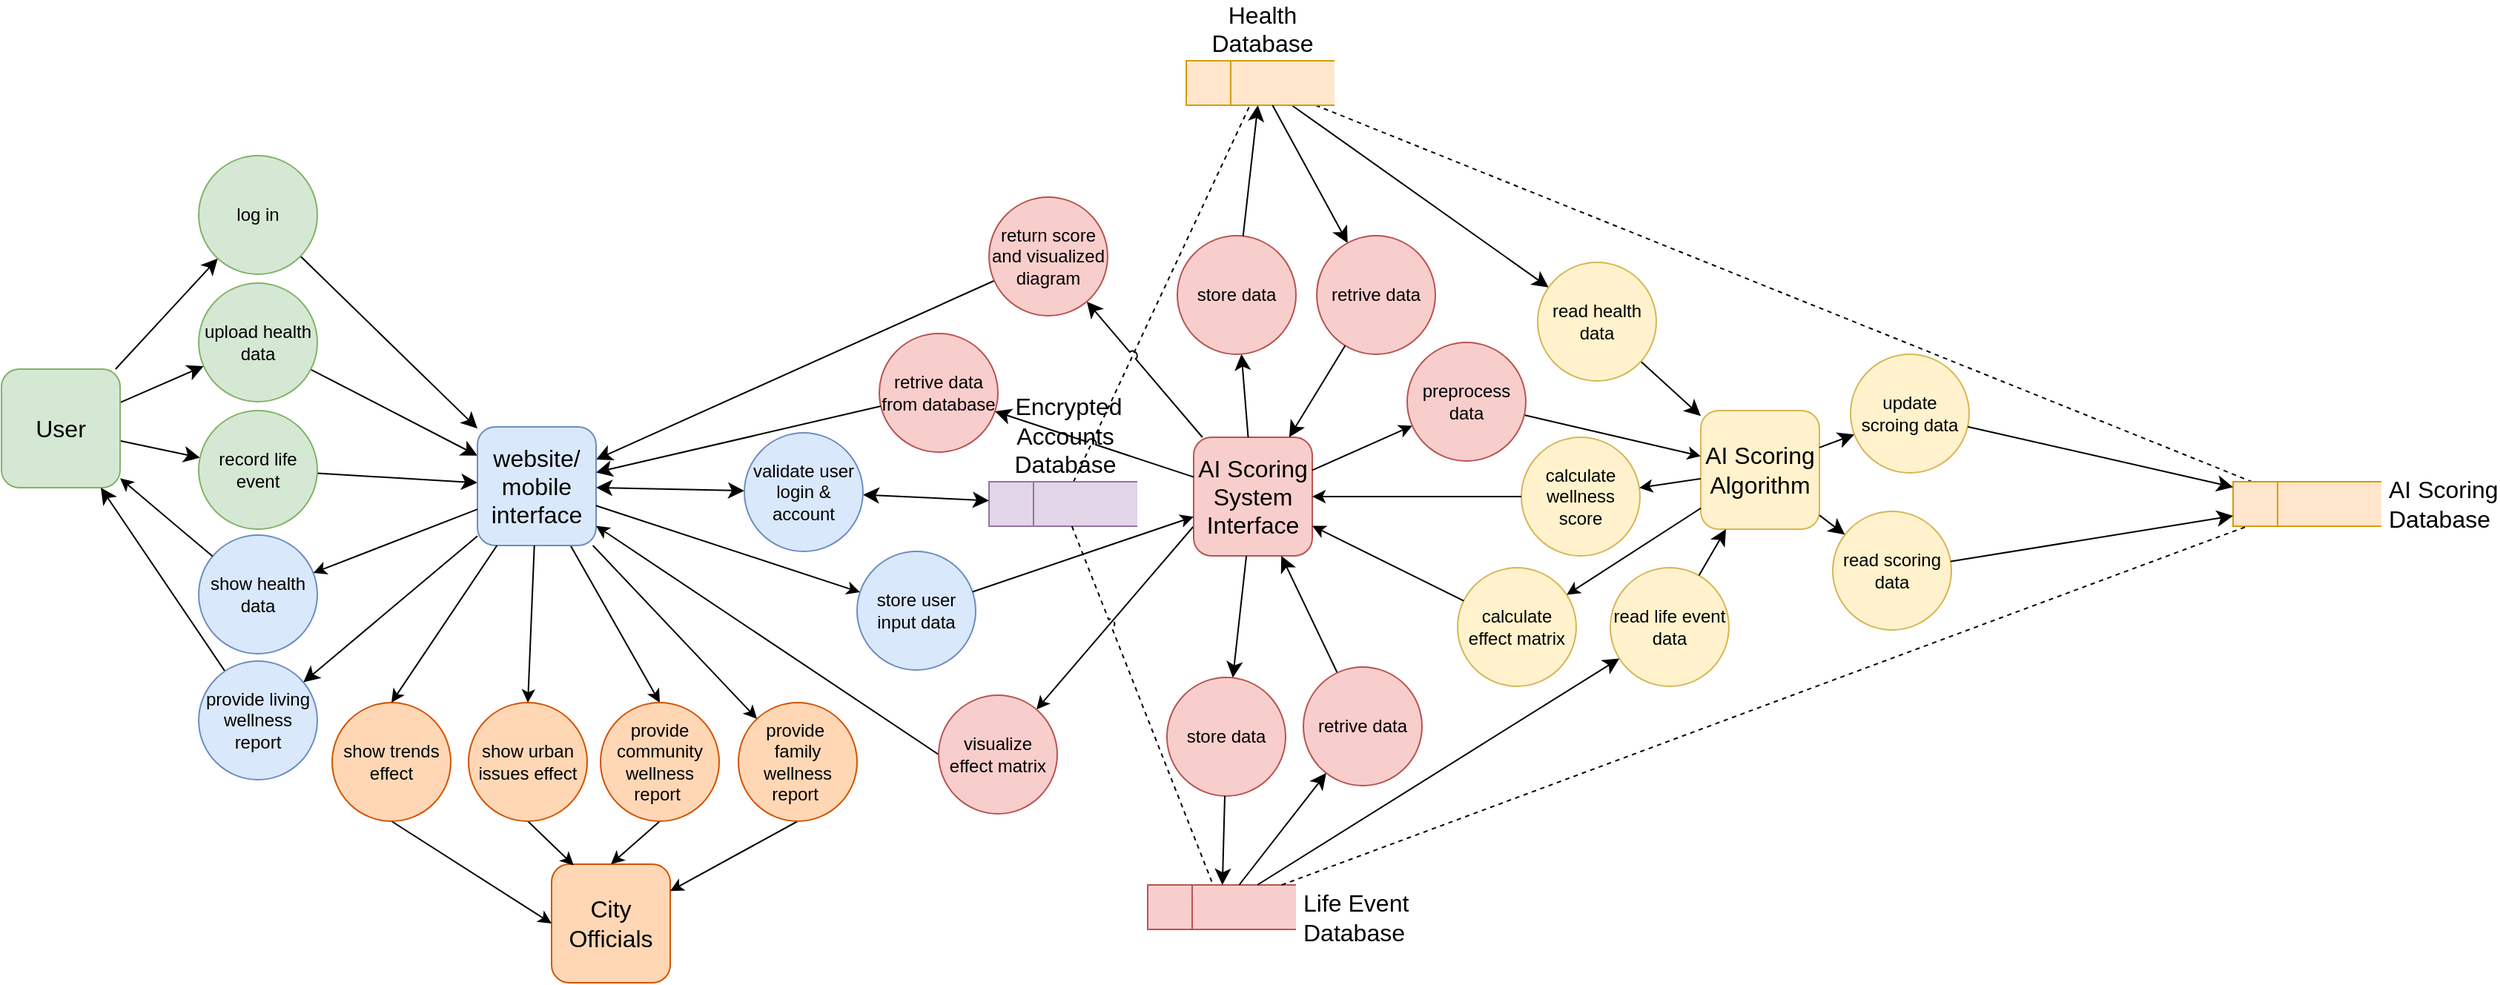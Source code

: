 <mxfile version="24.7.17" pages="2">
  <diagram name="detailed DFD" id="WVXzPFL2b05tTFR0NIl-">
    <mxGraphModel dx="1779" dy="719" grid="0" gridSize="10" guides="1" tooltips="1" connect="1" arrows="1" fold="1" page="0" pageScale="1" pageWidth="1169" pageHeight="827" math="0" shadow="0">
      <root>
        <mxCell id="0" />
        <mxCell id="1" parent="0" />
        <mxCell id="_VqTWJ9UZErcvDfO2zWc-52" style="edgeStyle=none;rounded=1;orthogonalLoop=1;jettySize=auto;html=1;fontSize=12;startSize=8;endSize=8;endArrow=none;endFill=0;dashed=1;jumpStyle=arc;" parent="1" source="_VqTWJ9UZErcvDfO2zWc-30" target="_VqTWJ9UZErcvDfO2zWc-12" edge="1">
          <mxGeometry relative="1" as="geometry" />
        </mxCell>
        <mxCell id="_VqTWJ9UZErcvDfO2zWc-68" style="rounded=1;orthogonalLoop=1;jettySize=auto;html=1;fontSize=12;startSize=8;endSize=8;endArrow=none;endFill=0;dashed=1;jumpStyle=arc;" parent="1" source="_VqTWJ9UZErcvDfO2zWc-12" target="_VqTWJ9UZErcvDfO2zWc-22" edge="1">
          <mxGeometry relative="1" as="geometry" />
        </mxCell>
        <mxCell id="_VqTWJ9UZErcvDfO2zWc-42" style="edgeStyle=none;rounded=0;orthogonalLoop=1;jettySize=auto;html=1;fontSize=12;startSize=8;endSize=8;jumpStyle=arc;" parent="1" source="_VqTWJ9UZErcvDfO2zWc-1" target="_VqTWJ9UZErcvDfO2zWc-17" edge="1">
          <mxGeometry relative="1" as="geometry" />
        </mxCell>
        <mxCell id="_VqTWJ9UZErcvDfO2zWc-44" style="edgeStyle=none;rounded=0;orthogonalLoop=1;jettySize=auto;html=1;fontSize=12;startSize=8;endSize=8;jumpStyle=arc;" parent="1" source="_VqTWJ9UZErcvDfO2zWc-1" target="_VqTWJ9UZErcvDfO2zWc-2" edge="1">
          <mxGeometry relative="1" as="geometry" />
        </mxCell>
        <mxCell id="_VqTWJ9UZErcvDfO2zWc-48" style="edgeStyle=none;rounded=0;orthogonalLoop=1;jettySize=auto;html=1;fontSize=12;startSize=8;endSize=8;jumpStyle=arc;" parent="1" source="_VqTWJ9UZErcvDfO2zWc-1" target="_VqTWJ9UZErcvDfO2zWc-6" edge="1">
          <mxGeometry relative="1" as="geometry" />
        </mxCell>
        <mxCell id="_VqTWJ9UZErcvDfO2zWc-1" value="User" style="whiteSpace=wrap;html=1;aspect=fixed;fontSize=16;rounded=1;fillColor=#d5e8d4;strokeColor=#82b366;" parent="1" vertex="1">
          <mxGeometry x="-252" y="344" width="80" height="80" as="geometry" />
        </mxCell>
        <mxCell id="_VqTWJ9UZErcvDfO2zWc-45" style="edgeStyle=none;rounded=0;orthogonalLoop=1;jettySize=auto;html=1;fontSize=12;startSize=8;endSize=8;jumpStyle=arc;" parent="1" source="_VqTWJ9UZErcvDfO2zWc-2" target="_VqTWJ9UZErcvDfO2zWc-7" edge="1">
          <mxGeometry relative="1" as="geometry" />
        </mxCell>
        <mxCell id="_VqTWJ9UZErcvDfO2zWc-2" value="upload health data" style="ellipse;whiteSpace=wrap;html=1;aspect=fixed;fontSize=12;fillColor=#d5e8d4;strokeColor=#82b366;" parent="1" vertex="1">
          <mxGeometry x="-119" y="286" width="80" height="80" as="geometry" />
        </mxCell>
        <mxCell id="_VqTWJ9UZErcvDfO2zWc-37" style="edgeStyle=none;rounded=0;orthogonalLoop=1;jettySize=auto;html=1;fontSize=12;startSize=8;endSize=8;jumpStyle=arc;" parent="1" source="_VqTWJ9UZErcvDfO2zWc-3" target="_VqTWJ9UZErcvDfO2zWc-4" edge="1">
          <mxGeometry relative="1" as="geometry">
            <mxPoint x="614" y="411.844" as="sourcePoint" />
          </mxGeometry>
        </mxCell>
        <mxCell id="5QwZGKR5vgqe7Sl01Io7-19" style="rounded=0;orthogonalLoop=1;jettySize=auto;html=1;exitX=0;exitY=0.75;exitDx=0;exitDy=0;" parent="1" source="_VqTWJ9UZErcvDfO2zWc-3" target="5QwZGKR5vgqe7Sl01Io7-18" edge="1">
          <mxGeometry relative="1" as="geometry" />
        </mxCell>
        <mxCell id="_VqTWJ9UZErcvDfO2zWc-3" value="AI Scoring System Interface" style="whiteSpace=wrap;html=1;aspect=fixed;fontSize=16;rounded=1;fillColor=#f8cecc;strokeColor=#b85450;" parent="1" vertex="1">
          <mxGeometry x="552" y="390" width="80" height="80" as="geometry" />
        </mxCell>
        <mxCell id="_VqTWJ9UZErcvDfO2zWc-36" style="edgeStyle=none;rounded=0;orthogonalLoop=1;jettySize=auto;html=1;fontSize=12;startSize=8;endSize=8;jumpStyle=arc;" parent="1" source="_VqTWJ9UZErcvDfO2zWc-4" target="_VqTWJ9UZErcvDfO2zWc-7" edge="1">
          <mxGeometry relative="1" as="geometry" />
        </mxCell>
        <mxCell id="_VqTWJ9UZErcvDfO2zWc-4" value="return score and visualized diagram" style="ellipse;whiteSpace=wrap;html=1;aspect=fixed;fontSize=12;fillColor=#f8cecc;strokeColor=#b85450;" parent="1" vertex="1">
          <mxGeometry x="414" y="228" width="80" height="80" as="geometry" />
        </mxCell>
        <mxCell id="_VqTWJ9UZErcvDfO2zWc-46" style="edgeStyle=none;rounded=0;orthogonalLoop=1;jettySize=auto;html=1;fontSize=12;startSize=8;endSize=8;jumpStyle=arc;" parent="1" source="_VqTWJ9UZErcvDfO2zWc-5" target="_VqTWJ9UZErcvDfO2zWc-1" edge="1">
          <mxGeometry relative="1" as="geometry" />
        </mxCell>
        <mxCell id="_VqTWJ9UZErcvDfO2zWc-5" value="provide living wellness report" style="ellipse;whiteSpace=wrap;html=1;aspect=fixed;fontSize=12;fillColor=#dae8fc;strokeColor=#6c8ebf;" parent="1" vertex="1">
          <mxGeometry x="-119" y="541" width="80" height="80" as="geometry" />
        </mxCell>
        <mxCell id="_VqTWJ9UZErcvDfO2zWc-49" style="edgeStyle=none;rounded=0;orthogonalLoop=1;jettySize=auto;html=1;fontSize=12;startSize=8;endSize=8;jumpStyle=arc;" parent="1" source="_VqTWJ9UZErcvDfO2zWc-6" target="_VqTWJ9UZErcvDfO2zWc-7" edge="1">
          <mxGeometry relative="1" as="geometry" />
        </mxCell>
        <mxCell id="_VqTWJ9UZErcvDfO2zWc-6" value="record life event" style="ellipse;whiteSpace=wrap;html=1;aspect=fixed;fontSize=12;fillColor=#d5e8d4;strokeColor=#82b366;" parent="1" vertex="1">
          <mxGeometry x="-119" y="372" width="80" height="80" as="geometry" />
        </mxCell>
        <mxCell id="_VqTWJ9UZErcvDfO2zWc-35" style="edgeStyle=none;rounded=0;orthogonalLoop=1;jettySize=auto;html=1;fontSize=12;startSize=8;endSize=8;startArrow=classic;startFill=1;jumpStyle=arc;" parent="1" source="_VqTWJ9UZErcvDfO2zWc-7" target="_VqTWJ9UZErcvDfO2zWc-31" edge="1">
          <mxGeometry relative="1" as="geometry" />
        </mxCell>
        <mxCell id="_VqTWJ9UZErcvDfO2zWc-47" style="edgeStyle=none;rounded=0;orthogonalLoop=1;jettySize=auto;html=1;fontSize=12;startSize=8;endSize=8;jumpStyle=arc;" parent="1" source="_VqTWJ9UZErcvDfO2zWc-7" target="_VqTWJ9UZErcvDfO2zWc-5" edge="1">
          <mxGeometry relative="1" as="geometry" />
        </mxCell>
        <mxCell id="5QwZGKR5vgqe7Sl01Io7-3" style="rounded=0;orthogonalLoop=1;jettySize=auto;html=1;entryX=0.5;entryY=0;entryDx=0;entryDy=0;" parent="1" source="_VqTWJ9UZErcvDfO2zWc-7" target="5QwZGKR5vgqe7Sl01Io7-2" edge="1">
          <mxGeometry relative="1" as="geometry" />
        </mxCell>
        <mxCell id="5QwZGKR5vgqe7Sl01Io7-16" style="rounded=0;orthogonalLoop=1;jettySize=auto;html=1;" parent="1" source="_VqTWJ9UZErcvDfO2zWc-7" target="5QwZGKR5vgqe7Sl01Io7-15" edge="1">
          <mxGeometry relative="1" as="geometry" />
        </mxCell>
        <mxCell id="_VqTWJ9UZErcvDfO2zWc-7" value="website/&lt;div&gt;mobile interface&lt;/div&gt;" style="whiteSpace=wrap;html=1;aspect=fixed;fontSize=16;rounded=1;fillColor=#dae8fc;strokeColor=#6c8ebf;" parent="1" vertex="1">
          <mxGeometry x="69" y="383" width="80" height="80" as="geometry" />
        </mxCell>
        <mxCell id="_VqTWJ9UZErcvDfO2zWc-10" value="AI Scoring Algorithm" style="whiteSpace=wrap;html=1;aspect=fixed;fontSize=16;rounded=1;fillColor=#fff2cc;strokeColor=#d6b656;" parent="1" vertex="1">
          <mxGeometry x="894" y="372" width="80" height="80" as="geometry" />
        </mxCell>
        <mxCell id="_VqTWJ9UZErcvDfO2zWc-63" style="edgeStyle=none;rounded=0;orthogonalLoop=1;jettySize=auto;html=1;fontSize=12;startSize=8;endSize=8;jumpStyle=arc;" parent="1" source="_VqTWJ9UZErcvDfO2zWc-12" target="_VqTWJ9UZErcvDfO2zWc-61" edge="1">
          <mxGeometry relative="1" as="geometry" />
        </mxCell>
        <mxCell id="_VqTWJ9UZErcvDfO2zWc-12" value="Health Database" style="html=1;dashed=0;whiteSpace=wrap;shape=mxgraph.dfd.dataStoreID;align=center;spacingLeft=3;points=[[0,0],[0.5,0],[1,0],[0,0.5],[1,0.5],[0,1],[0.5,1],[1,1]];fontSize=16;labelPosition=center;verticalLabelPosition=top;verticalAlign=bottom;fillColor=#ffe6cc;strokeColor=#d79b00;" parent="1" vertex="1">
          <mxGeometry x="547" y="136" width="100" height="30" as="geometry" />
        </mxCell>
        <mxCell id="_VqTWJ9UZErcvDfO2zWc-43" style="edgeStyle=none;rounded=0;orthogonalLoop=1;jettySize=auto;html=1;fontSize=12;startSize=8;endSize=8;jumpStyle=arc;" parent="1" source="_VqTWJ9UZErcvDfO2zWc-17" target="_VqTWJ9UZErcvDfO2zWc-7" edge="1">
          <mxGeometry relative="1" as="geometry" />
        </mxCell>
        <mxCell id="_VqTWJ9UZErcvDfO2zWc-17" value="log in" style="ellipse;whiteSpace=wrap;html=1;aspect=fixed;fontSize=12;fillColor=#d5e8d4;strokeColor=#82b366;" parent="1" vertex="1">
          <mxGeometry x="-119" y="200" width="80" height="80" as="geometry" />
        </mxCell>
        <mxCell id="_VqTWJ9UZErcvDfO2zWc-22" value="AI Scoring&lt;div&gt;Database&lt;/div&gt;" style="html=1;dashed=0;whiteSpace=wrap;shape=mxgraph.dfd.dataStoreID;align=left;spacingLeft=3;points=[[0,0],[0.5,0],[1,0],[0,0.5],[1,0.5],[0,1],[0.5,1],[1,1]];fontSize=16;labelPosition=right;verticalLabelPosition=middle;verticalAlign=middle;fillColor=#ffe6cc;strokeColor=#d79b00;" parent="1" vertex="1">
          <mxGeometry x="1253" y="420" width="100" height="30" as="geometry" />
        </mxCell>
        <mxCell id="_VqTWJ9UZErcvDfO2zWc-30" value="&amp;nbsp;Encrypted&lt;div&gt;Accounts Database&lt;/div&gt;" style="html=1;dashed=0;whiteSpace=wrap;shape=mxgraph.dfd.dataStoreID;align=center;spacingLeft=3;points=[[0,0],[0.5,0],[1,0],[0,0.5],[1,0.5],[0,1],[0.5,1],[1,1]];fontSize=16;labelPosition=center;verticalLabelPosition=top;verticalAlign=bottom;fillColor=#e1d5e7;strokeColor=#9673a6;" parent="1" vertex="1">
          <mxGeometry x="414" y="420" width="100" height="30" as="geometry" />
        </mxCell>
        <mxCell id="_VqTWJ9UZErcvDfO2zWc-34" style="edgeStyle=none;rounded=0;orthogonalLoop=1;jettySize=auto;html=1;fontSize=12;startSize=8;endSize=8;startArrow=classic;startFill=1;jumpStyle=arc;" parent="1" source="_VqTWJ9UZErcvDfO2zWc-31" target="_VqTWJ9UZErcvDfO2zWc-30" edge="1">
          <mxGeometry relative="1" as="geometry" />
        </mxCell>
        <mxCell id="_VqTWJ9UZErcvDfO2zWc-31" value="validate user login &amp;amp; account" style="ellipse;whiteSpace=wrap;html=1;aspect=fixed;fontSize=12;fillColor=#dae8fc;strokeColor=#6c8ebf;" parent="1" vertex="1">
          <mxGeometry x="249" y="387" width="80" height="80" as="geometry" />
        </mxCell>
        <mxCell id="_VqTWJ9UZErcvDfO2zWc-64" style="edgeStyle=none;rounded=0;orthogonalLoop=1;jettySize=auto;html=1;fontSize=12;startSize=8;endSize=8;jumpStyle=arc;" parent="1" source="_VqTWJ9UZErcvDfO2zWc-61" target="_VqTWJ9UZErcvDfO2zWc-10" edge="1">
          <mxGeometry relative="1" as="geometry" />
        </mxCell>
        <mxCell id="_VqTWJ9UZErcvDfO2zWc-61" value="read health data" style="ellipse;whiteSpace=wrap;html=1;aspect=fixed;fontSize=12;fillColor=#fff2cc;strokeColor=#d6b656;" parent="1" vertex="1">
          <mxGeometry x="784" y="272" width="80" height="80" as="geometry" />
        </mxCell>
        <mxCell id="5QwZGKR5vgqe7Sl01Io7-1" value="City Officials" style="whiteSpace=wrap;html=1;aspect=fixed;fontSize=16;rounded=1;fillColor=#ffd7b5;strokeColor=#d35400;" parent="1" vertex="1">
          <mxGeometry x="119" y="678" width="80" height="80" as="geometry" />
        </mxCell>
        <mxCell id="5QwZGKR5vgqe7Sl01Io7-4" style="rounded=0;orthogonalLoop=1;jettySize=auto;html=1;exitX=0.5;exitY=1;exitDx=0;exitDy=0;entryX=0.5;entryY=0;entryDx=0;entryDy=0;" parent="1" source="5QwZGKR5vgqe7Sl01Io7-2" target="5QwZGKR5vgqe7Sl01Io7-1" edge="1">
          <mxGeometry relative="1" as="geometry" />
        </mxCell>
        <mxCell id="5QwZGKR5vgqe7Sl01Io7-2" value="provide community wellness report&amp;nbsp;" style="ellipse;whiteSpace=wrap;html=1;aspect=fixed;fontSize=12;fillColor=#ffd7b5;strokeColor=#d35400;" parent="1" vertex="1">
          <mxGeometry x="152" y="569" width="80" height="80" as="geometry" />
        </mxCell>
        <mxCell id="5QwZGKR5vgqe7Sl01Io7-10" style="rounded=0;orthogonalLoop=1;jettySize=auto;html=1;exitX=0.5;exitY=1;exitDx=0;exitDy=0;entryX=0.186;entryY=0.01;entryDx=0;entryDy=0;entryPerimeter=0;" parent="1" source="5QwZGKR5vgqe7Sl01Io7-5" target="5QwZGKR5vgqe7Sl01Io7-1" edge="1">
          <mxGeometry relative="1" as="geometry" />
        </mxCell>
        <mxCell id="5QwZGKR5vgqe7Sl01Io7-5" value="show urban issues effect" style="ellipse;whiteSpace=wrap;html=1;aspect=fixed;fontSize=12;fillColor=#ffd7b5;strokeColor=#d35400;" parent="1" vertex="1">
          <mxGeometry x="63" y="569" width="80" height="80" as="geometry" />
        </mxCell>
        <mxCell id="5QwZGKR5vgqe7Sl01Io7-9" style="rounded=0;orthogonalLoop=1;jettySize=auto;html=1;exitX=0.5;exitY=1;exitDx=0;exitDy=0;entryX=0;entryY=0.5;entryDx=0;entryDy=0;" parent="1" source="5QwZGKR5vgqe7Sl01Io7-6" target="5QwZGKR5vgqe7Sl01Io7-1" edge="1">
          <mxGeometry relative="1" as="geometry" />
        </mxCell>
        <mxCell id="5QwZGKR5vgqe7Sl01Io7-6" value="show trends effect" style="ellipse;whiteSpace=wrap;html=1;aspect=fixed;fontSize=12;fillColor=#ffd7b5;strokeColor=#d35400;" parent="1" vertex="1">
          <mxGeometry x="-29" y="569" width="80" height="80" as="geometry" />
        </mxCell>
        <mxCell id="5QwZGKR5vgqe7Sl01Io7-7" style="rounded=0;orthogonalLoop=1;jettySize=auto;html=1;entryX=0.5;entryY=0;entryDx=0;entryDy=0;" parent="1" source="_VqTWJ9UZErcvDfO2zWc-7" target="5QwZGKR5vgqe7Sl01Io7-6" edge="1">
          <mxGeometry relative="1" as="geometry">
            <mxPoint x="198" y="568" as="targetPoint" />
          </mxGeometry>
        </mxCell>
        <mxCell id="5QwZGKR5vgqe7Sl01Io7-8" style="rounded=0;orthogonalLoop=1;jettySize=auto;html=1;entryX=0.5;entryY=0;entryDx=0;entryDy=0;" parent="1" source="_VqTWJ9UZErcvDfO2zWc-7" target="5QwZGKR5vgqe7Sl01Io7-5" edge="1">
          <mxGeometry relative="1" as="geometry" />
        </mxCell>
        <mxCell id="5QwZGKR5vgqe7Sl01Io7-11" value="show health data" style="ellipse;whiteSpace=wrap;html=1;aspect=fixed;fontSize=12;fillColor=#dae8fc;strokeColor=#6c8ebf;" parent="1" vertex="1">
          <mxGeometry x="-119" y="456" width="80" height="80" as="geometry" />
        </mxCell>
        <mxCell id="5QwZGKR5vgqe7Sl01Io7-12" style="rounded=0;orthogonalLoop=1;jettySize=auto;html=1;" parent="1" source="_VqTWJ9UZErcvDfO2zWc-7" target="5QwZGKR5vgqe7Sl01Io7-11" edge="1">
          <mxGeometry relative="1" as="geometry" />
        </mxCell>
        <mxCell id="5QwZGKR5vgqe7Sl01Io7-13" style="rounded=0;orthogonalLoop=1;jettySize=auto;html=1;" parent="1" source="5QwZGKR5vgqe7Sl01Io7-11" target="_VqTWJ9UZErcvDfO2zWc-1" edge="1">
          <mxGeometry relative="1" as="geometry" />
        </mxCell>
        <mxCell id="5QwZGKR5vgqe7Sl01Io7-17" style="rounded=0;orthogonalLoop=1;jettySize=auto;html=1;exitX=0.5;exitY=1;exitDx=0;exitDy=0;" parent="1" source="5QwZGKR5vgqe7Sl01Io7-15" target="5QwZGKR5vgqe7Sl01Io7-1" edge="1">
          <mxGeometry relative="1" as="geometry" />
        </mxCell>
        <mxCell id="5QwZGKR5vgqe7Sl01Io7-15" value="provide&amp;nbsp;&lt;div&gt;family wellness report&amp;nbsp;&lt;/div&gt;" style="ellipse;whiteSpace=wrap;html=1;aspect=fixed;fontSize=12;fillColor=#ffd7b5;strokeColor=#d35400;" parent="1" vertex="1">
          <mxGeometry x="245" y="569" width="80" height="80" as="geometry" />
        </mxCell>
        <mxCell id="5QwZGKR5vgqe7Sl01Io7-20" style="rounded=0;orthogonalLoop=1;jettySize=auto;html=1;exitX=0;exitY=0.5;exitDx=0;exitDy=0;" parent="1" source="5QwZGKR5vgqe7Sl01Io7-18" target="_VqTWJ9UZErcvDfO2zWc-7" edge="1">
          <mxGeometry relative="1" as="geometry" />
        </mxCell>
        <mxCell id="5QwZGKR5vgqe7Sl01Io7-18" value="visualize effect matrix" style="ellipse;whiteSpace=wrap;html=1;aspect=fixed;fontSize=12;fillColor=#f8cecc;strokeColor=#b85450;" parent="1" vertex="1">
          <mxGeometry x="380" y="564" width="80" height="80" as="geometry" />
        </mxCell>
        <mxCell id="py8OLqlaI2a0QM0ZFiUc-1" value="Life Event Database" style="html=1;dashed=0;whiteSpace=wrap;shape=mxgraph.dfd.dataStoreID;align=left;spacingLeft=3;points=[[0,0],[0.5,0],[1,0],[0,0.5],[1,0.5],[0,1],[0.5,1],[1,1]];fontSize=16;labelPosition=right;verticalLabelPosition=middle;verticalAlign=middlefillColor=#f8cecc;fillColor=#f8cecc;strokeColor=#b85450;" vertex="1" parent="1">
          <mxGeometry x="521" y="692" width="100" height="30" as="geometry" />
        </mxCell>
        <mxCell id="py8OLqlaI2a0QM0ZFiUc-5" value="read life event data" style="ellipse;whiteSpace=wrap;html=1;aspect=fixed;fontSize=12;fillColor=#fff2cc;strokeColor=#d6b656;" vertex="1" parent="1">
          <mxGeometry x="833" y="478" width="80" height="80" as="geometry" />
        </mxCell>
        <mxCell id="py8OLqlaI2a0QM0ZFiUc-10" style="rounded=1;orthogonalLoop=1;jettySize=auto;html=1;fontSize=12;startSize=8;endSize=8;endArrow=none;endFill=0;dashed=1;jumpStyle=arc;" edge="1" parent="1" source="py8OLqlaI2a0QM0ZFiUc-1" target="_VqTWJ9UZErcvDfO2zWc-22">
          <mxGeometry relative="1" as="geometry">
            <mxPoint x="484" y="227" as="sourcePoint" />
            <mxPoint x="1068" y="291" as="targetPoint" />
          </mxGeometry>
        </mxCell>
        <mxCell id="py8OLqlaI2a0QM0ZFiUc-13" style="edgeStyle=none;rounded=1;orthogonalLoop=1;jettySize=auto;html=1;fontSize=12;startSize=8;endSize=8;endArrow=none;endFill=0;dashed=1;jumpStyle=arc;" edge="1" parent="1" source="_VqTWJ9UZErcvDfO2zWc-30" target="py8OLqlaI2a0QM0ZFiUc-1">
          <mxGeometry relative="1" as="geometry">
            <mxPoint x="577" y="288" as="sourcePoint" />
            <mxPoint x="732" y="223" as="targetPoint" />
          </mxGeometry>
        </mxCell>
        <mxCell id="py8OLqlaI2a0QM0ZFiUc-20" style="rounded=0;orthogonalLoop=1;jettySize=auto;html=1;" edge="1" parent="1" source="py8OLqlaI2a0QM0ZFiUc-18" target="_VqTWJ9UZErcvDfO2zWc-10">
          <mxGeometry relative="1" as="geometry">
            <mxPoint x="888" y="458.901" as="targetPoint" />
          </mxGeometry>
        </mxCell>
        <mxCell id="py8OLqlaI2a0QM0ZFiUc-18" value="preprocess data" style="ellipse;whiteSpace=wrap;html=1;aspect=fixed;fontSize=12;fillColor=#f8cecc;strokeColor=#b85450;" vertex="1" parent="1">
          <mxGeometry x="696" y="326" width="80" height="80" as="geometry" />
        </mxCell>
        <mxCell id="py8OLqlaI2a0QM0ZFiUc-19" style="rounded=0;orthogonalLoop=1;jettySize=auto;html=1;" edge="1" parent="1" source="_VqTWJ9UZErcvDfO2zWc-3" target="py8OLqlaI2a0QM0ZFiUc-18">
          <mxGeometry relative="1" as="geometry">
            <mxPoint x="805" y="337" as="sourcePoint" />
            <mxPoint x="1215" y="603" as="targetPoint" />
          </mxGeometry>
        </mxCell>
        <mxCell id="py8OLqlaI2a0QM0ZFiUc-26" style="edgeStyle=none;rounded=0;orthogonalLoop=1;jettySize=auto;html=1;fontSize=12;startSize=8;endSize=8;jumpStyle=arc;" edge="1" parent="1" source="py8OLqlaI2a0QM0ZFiUc-1" target="py8OLqlaI2a0QM0ZFiUc-5">
          <mxGeometry relative="1" as="geometry">
            <mxPoint x="1019" y="217" as="sourcePoint" />
            <mxPoint x="1101" y="391" as="targetPoint" />
          </mxGeometry>
        </mxCell>
        <mxCell id="py8OLqlaI2a0QM0ZFiUc-27" style="edgeStyle=none;rounded=0;orthogonalLoop=1;jettySize=auto;html=1;fontSize=12;startSize=8;endSize=8;jumpStyle=arc;" edge="1" parent="1" source="py8OLqlaI2a0QM0ZFiUc-5" target="_VqTWJ9UZErcvDfO2zWc-10">
          <mxGeometry relative="1" as="geometry">
            <mxPoint x="911" y="206" as="sourcePoint" />
            <mxPoint x="1083" y="391" as="targetPoint" />
          </mxGeometry>
        </mxCell>
        <mxCell id="py8OLqlaI2a0QM0ZFiUc-29" value="calculate&lt;div&gt;wellness score&lt;/div&gt;" style="ellipse;whiteSpace=wrap;html=1;aspect=fixed;fontSize=12;fillColor=#fff2cc;strokeColor=#d6b656;" vertex="1" parent="1">
          <mxGeometry x="773" y="390" width="80" height="80" as="geometry" />
        </mxCell>
        <mxCell id="py8OLqlaI2a0QM0ZFiUc-30" value="calculate effect matrix" style="ellipse;whiteSpace=wrap;html=1;aspect=fixed;fontSize=12;fillColor=#fff2cc;strokeColor=#d6b656;" vertex="1" parent="1">
          <mxGeometry x="730" y="478" width="80" height="80" as="geometry" />
        </mxCell>
        <mxCell id="py8OLqlaI2a0QM0ZFiUc-38" style="rounded=0;orthogonalLoop=1;jettySize=auto;html=1;" edge="1" parent="1" source="_VqTWJ9UZErcvDfO2zWc-10" target="py8OLqlaI2a0QM0ZFiUc-30">
          <mxGeometry relative="1" as="geometry">
            <mxPoint x="1050" y="521" as="sourcePoint" />
            <mxPoint x="988" y="509" as="targetPoint" />
          </mxGeometry>
        </mxCell>
        <mxCell id="py8OLqlaI2a0QM0ZFiUc-39" style="rounded=0;orthogonalLoop=1;jettySize=auto;html=1;" edge="1" parent="1" source="_VqTWJ9UZErcvDfO2zWc-10" target="py8OLqlaI2a0QM0ZFiUc-29">
          <mxGeometry relative="1" as="geometry">
            <mxPoint x="1194" y="512" as="sourcePoint" />
            <mxPoint x="1110" y="580" as="targetPoint" />
          </mxGeometry>
        </mxCell>
        <mxCell id="py8OLqlaI2a0QM0ZFiUc-41" style="edgeStyle=none;rounded=0;orthogonalLoop=1;jettySize=auto;html=1;fontSize=12;startSize=8;endSize=8;jumpStyle=arc;" edge="1" parent="1" source="py8OLqlaI2a0QM0ZFiUc-71" target="_VqTWJ9UZErcvDfO2zWc-3">
          <mxGeometry relative="1" as="geometry">
            <mxPoint x="807" y="247" as="sourcePoint" />
            <mxPoint x="979" y="218" as="targetPoint" />
          </mxGeometry>
        </mxCell>
        <mxCell id="py8OLqlaI2a0QM0ZFiUc-44" value="retrive data from database" style="ellipse;whiteSpace=wrap;html=1;aspect=fixed;fontSize=12;fillColor=#f8cecc;strokeColor=#b85450;" vertex="1" parent="1">
          <mxGeometry x="340" y="320" width="80" height="80" as="geometry" />
        </mxCell>
        <mxCell id="py8OLqlaI2a0QM0ZFiUc-46" style="edgeStyle=none;rounded=0;orthogonalLoop=1;jettySize=auto;html=1;fontSize=12;startSize=8;endSize=8;jumpStyle=arc;" edge="1" parent="1" source="_VqTWJ9UZErcvDfO2zWc-3" target="py8OLqlaI2a0QM0ZFiUc-44">
          <mxGeometry relative="1" as="geometry">
            <mxPoint x="632.989" y="390" as="sourcePoint" />
            <mxPoint x="571" y="408" as="targetPoint" />
          </mxGeometry>
        </mxCell>
        <mxCell id="py8OLqlaI2a0QM0ZFiUc-47" style="edgeStyle=none;rounded=0;orthogonalLoop=1;jettySize=auto;html=1;fontSize=12;startSize=8;endSize=8;jumpStyle=arc;" edge="1" parent="1" source="py8OLqlaI2a0QM0ZFiUc-44" target="_VqTWJ9UZErcvDfO2zWc-7">
          <mxGeometry relative="1" as="geometry">
            <mxPoint x="602" y="443" as="sourcePoint" />
            <mxPoint x="581" y="395" as="targetPoint" />
          </mxGeometry>
        </mxCell>
        <mxCell id="py8OLqlaI2a0QM0ZFiUc-55" value="store user input data" style="ellipse;whiteSpace=wrap;html=1;aspect=fixed;fontSize=12;fillColor=#dae8fc;strokeColor=#6c8ebf;" vertex="1" parent="1">
          <mxGeometry x="325" y="467" width="80" height="80" as="geometry" />
        </mxCell>
        <mxCell id="py8OLqlaI2a0QM0ZFiUc-56" style="rounded=0;orthogonalLoop=1;jettySize=auto;html=1;" edge="1" parent="1" source="_VqTWJ9UZErcvDfO2zWc-7" target="py8OLqlaI2a0QM0ZFiUc-55">
          <mxGeometry relative="1" as="geometry">
            <mxPoint x="17" y="466" as="sourcePoint" />
            <mxPoint x="-2" y="683" as="targetPoint" />
          </mxGeometry>
        </mxCell>
        <mxCell id="py8OLqlaI2a0QM0ZFiUc-57" style="rounded=0;orthogonalLoop=1;jettySize=auto;html=1;" edge="1" parent="1" source="py8OLqlaI2a0QM0ZFiUc-55" target="_VqTWJ9UZErcvDfO2zWc-3">
          <mxGeometry relative="1" as="geometry">
            <mxPoint x="373" y="618" as="sourcePoint" />
            <mxPoint x="280" y="535" as="targetPoint" />
          </mxGeometry>
        </mxCell>
        <mxCell id="py8OLqlaI2a0QM0ZFiUc-60" value="read scoring data" style="ellipse;whiteSpace=wrap;html=1;aspect=fixed;fontSize=12;fillColor=#fff2cc;strokeColor=#d6b656;" vertex="1" parent="1">
          <mxGeometry x="983" y="440" width="80" height="80" as="geometry" />
        </mxCell>
        <mxCell id="py8OLqlaI2a0QM0ZFiUc-62" value="store data" style="ellipse;whiteSpace=wrap;html=1;aspect=fixed;fontSize=12;fillColor=#f8cecc;strokeColor=#b85450;" vertex="1" parent="1">
          <mxGeometry x="534" y="552" width="80" height="80" as="geometry" />
        </mxCell>
        <mxCell id="py8OLqlaI2a0QM0ZFiUc-63" style="edgeStyle=none;rounded=0;orthogonalLoop=1;jettySize=auto;html=1;fontSize=12;startSize=8;endSize=8;jumpStyle=arc;" edge="1" parent="1" source="_VqTWJ9UZErcvDfO2zWc-3" target="py8OLqlaI2a0QM0ZFiUc-62">
          <mxGeometry relative="1" as="geometry">
            <mxPoint x="871" y="185" as="sourcePoint" />
            <mxPoint x="642" y="402" as="targetPoint" />
          </mxGeometry>
        </mxCell>
        <mxCell id="py8OLqlaI2a0QM0ZFiUc-64" value="store data" style="ellipse;whiteSpace=wrap;html=1;aspect=fixed;fontSize=12;fillColor=#f8cecc;strokeColor=#b85450;" vertex="1" parent="1">
          <mxGeometry x="541" y="254" width="80" height="80" as="geometry" />
        </mxCell>
        <mxCell id="py8OLqlaI2a0QM0ZFiUc-65" style="edgeStyle=none;rounded=0;orthogonalLoop=1;jettySize=auto;html=1;fontSize=12;startSize=8;endSize=8;jumpStyle=arc;" edge="1" parent="1" source="_VqTWJ9UZErcvDfO2zWc-3" target="py8OLqlaI2a0QM0ZFiUc-64">
          <mxGeometry relative="1" as="geometry">
            <mxPoint x="636" y="480" as="sourcePoint" />
            <mxPoint x="773" y="641" as="targetPoint" />
          </mxGeometry>
        </mxCell>
        <mxCell id="py8OLqlaI2a0QM0ZFiUc-67" style="edgeStyle=none;rounded=0;orthogonalLoop=1;jettySize=auto;html=1;fontSize=12;startSize=8;endSize=8;jumpStyle=arc;" edge="1" parent="1" source="py8OLqlaI2a0QM0ZFiUc-64" target="_VqTWJ9UZErcvDfO2zWc-12">
          <mxGeometry relative="1" as="geometry">
            <mxPoint x="642" y="417" as="sourcePoint" />
            <mxPoint x="782" y="334" as="targetPoint" />
          </mxGeometry>
        </mxCell>
        <mxCell id="py8OLqlaI2a0QM0ZFiUc-68" value="retrive data" style="ellipse;whiteSpace=wrap;html=1;aspect=fixed;fontSize=12;fillColor=#f8cecc;strokeColor=#b85450;" vertex="1" parent="1">
          <mxGeometry x="635" y="254" width="80" height="80" as="geometry" />
        </mxCell>
        <mxCell id="py8OLqlaI2a0QM0ZFiUc-69" style="edgeStyle=none;rounded=0;orthogonalLoop=1;jettySize=auto;html=1;fontSize=12;startSize=8;endSize=8;jumpStyle=arc;" edge="1" parent="1" source="py8OLqlaI2a0QM0ZFiUc-68" target="_VqTWJ9UZErcvDfO2zWc-3">
          <mxGeometry relative="1" as="geometry">
            <mxPoint x="612" y="400" as="sourcePoint" />
            <mxPoint x="852" y="326" as="targetPoint" />
          </mxGeometry>
        </mxCell>
        <mxCell id="py8OLqlaI2a0QM0ZFiUc-70" style="edgeStyle=none;rounded=0;orthogonalLoop=1;jettySize=auto;html=1;fontSize=12;startSize=8;endSize=8;jumpStyle=arc;" edge="1" parent="1" source="_VqTWJ9UZErcvDfO2zWc-12" target="py8OLqlaI2a0QM0ZFiUc-68">
          <mxGeometry relative="1" as="geometry">
            <mxPoint x="695" y="357" as="sourcePoint" />
            <mxPoint x="873" y="295" as="targetPoint" />
          </mxGeometry>
        </mxCell>
        <mxCell id="py8OLqlaI2a0QM0ZFiUc-71" value="retrive data" style="ellipse;whiteSpace=wrap;html=1;aspect=fixed;fontSize=12;fillColor=#f8cecc;strokeColor=#b85450;" vertex="1" parent="1">
          <mxGeometry x="626" y="545" width="80" height="80" as="geometry" />
        </mxCell>
        <mxCell id="py8OLqlaI2a0QM0ZFiUc-72" style="edgeStyle=none;rounded=0;orthogonalLoop=1;jettySize=auto;html=1;fontSize=12;startSize=8;endSize=8;jumpStyle=arc;" edge="1" parent="1" source="py8OLqlaI2a0QM0ZFiUc-62" target="py8OLqlaI2a0QM0ZFiUc-1">
          <mxGeometry relative="1" as="geometry">
            <mxPoint x="606" y="480" as="sourcePoint" />
            <mxPoint x="629" y="679" as="targetPoint" />
          </mxGeometry>
        </mxCell>
        <mxCell id="py8OLqlaI2a0QM0ZFiUc-73" style="edgeStyle=none;rounded=0;orthogonalLoop=1;jettySize=auto;html=1;fontSize=12;startSize=8;endSize=8;jumpStyle=arc;" edge="1" parent="1" source="py8OLqlaI2a0QM0ZFiUc-1" target="py8OLqlaI2a0QM0ZFiUc-71">
          <mxGeometry relative="1" as="geometry">
            <mxPoint x="809" y="634" as="sourcePoint" />
            <mxPoint x="629" y="679" as="targetPoint" />
          </mxGeometry>
        </mxCell>
        <mxCell id="py8OLqlaI2a0QM0ZFiUc-74" style="rounded=0;orthogonalLoop=1;jettySize=auto;html=1;" edge="1" parent="1" source="py8OLqlaI2a0QM0ZFiUc-30" target="_VqTWJ9UZErcvDfO2zWc-3">
          <mxGeometry relative="1" as="geometry">
            <mxPoint x="966" y="448" as="sourcePoint" />
            <mxPoint x="826" y="511" as="targetPoint" />
          </mxGeometry>
        </mxCell>
        <mxCell id="py8OLqlaI2a0QM0ZFiUc-75" style="rounded=0;orthogonalLoop=1;jettySize=auto;html=1;" edge="1" parent="1" source="py8OLqlaI2a0QM0ZFiUc-29" target="_VqTWJ9UZErcvDfO2zWc-3">
          <mxGeometry relative="1" as="geometry">
            <mxPoint x="976" y="458" as="sourcePoint" />
            <mxPoint x="836" y="521" as="targetPoint" />
          </mxGeometry>
        </mxCell>
        <mxCell id="py8OLqlaI2a0QM0ZFiUc-76" value="update scroing data" style="ellipse;whiteSpace=wrap;html=1;aspect=fixed;fontSize=12;fillColor=#fff2cc;strokeColor=#d6b656;" vertex="1" parent="1">
          <mxGeometry x="995" y="334" width="80" height="80" as="geometry" />
        </mxCell>
        <mxCell id="py8OLqlaI2a0QM0ZFiUc-77" style="edgeStyle=none;rounded=0;orthogonalLoop=1;jettySize=auto;html=1;fontSize=12;startSize=8;endSize=8;jumpStyle=arc;" edge="1" parent="1" source="_VqTWJ9UZErcvDfO2zWc-10" target="py8OLqlaI2a0QM0ZFiUc-60">
          <mxGeometry relative="1" as="geometry">
            <mxPoint x="890" y="539" as="sourcePoint" />
            <mxPoint x="966" y="468" as="targetPoint" />
          </mxGeometry>
        </mxCell>
        <mxCell id="py8OLqlaI2a0QM0ZFiUc-78" style="edgeStyle=none;rounded=0;orthogonalLoop=1;jettySize=auto;html=1;fontSize=12;startSize=8;endSize=8;jumpStyle=arc;" edge="1" parent="1" source="py8OLqlaI2a0QM0ZFiUc-60" target="_VqTWJ9UZErcvDfO2zWc-22">
          <mxGeometry relative="1" as="geometry">
            <mxPoint x="1046" y="457" as="sourcePoint" />
            <mxPoint x="1317" y="469" as="targetPoint" />
          </mxGeometry>
        </mxCell>
        <mxCell id="py8OLqlaI2a0QM0ZFiUc-79" style="edgeStyle=none;rounded=0;orthogonalLoop=1;jettySize=auto;html=1;fontSize=12;startSize=8;endSize=8;jumpStyle=arc;" edge="1" parent="1" source="py8OLqlaI2a0QM0ZFiUc-76" target="_VqTWJ9UZErcvDfO2zWc-22">
          <mxGeometry relative="1" as="geometry">
            <mxPoint x="1181" y="515" as="sourcePoint" />
            <mxPoint x="1430" y="485" as="targetPoint" />
          </mxGeometry>
        </mxCell>
        <mxCell id="py8OLqlaI2a0QM0ZFiUc-81" style="edgeStyle=none;rounded=0;orthogonalLoop=1;jettySize=auto;html=1;fontSize=12;startSize=8;endSize=8;jumpStyle=arc;" edge="1" parent="1" source="_VqTWJ9UZErcvDfO2zWc-10" target="py8OLqlaI2a0QM0ZFiUc-76">
          <mxGeometry relative="1" as="geometry">
            <mxPoint x="1046" y="457" as="sourcePoint" />
            <mxPoint x="1108" y="498" as="targetPoint" />
          </mxGeometry>
        </mxCell>
      </root>
    </mxGraphModel>
  </diagram>
  <diagram id="76xZlu7qyclzCOkfQ9TL" name="context diagram">
    <mxGraphModel dx="2161" dy="930" grid="0" gridSize="10" guides="1" tooltips="1" connect="1" arrows="1" fold="1" page="0" pageScale="1" pageWidth="1169" pageHeight="827" math="0" shadow="0">
      <root>
        <mxCell id="0" />
        <mxCell id="1" parent="0" />
        <mxCell id="HG2r_jVnAqMEqGUrKUAG-4" style="edgeStyle=none;curved=1;rounded=0;orthogonalLoop=1;jettySize=auto;html=1;fontSize=12;startSize=8;endSize=8;" edge="1" parent="1" source="HG2r_jVnAqMEqGUrKUAG-1" target="HG2r_jVnAqMEqGUrKUAG-2">
          <mxGeometry relative="1" as="geometry" />
        </mxCell>
        <mxCell id="HG2r_jVnAqMEqGUrKUAG-5" value="submit prompt" style="edgeLabel;html=1;align=center;verticalAlign=middle;resizable=0;points=[];fontSize=16;" vertex="1" connectable="0" parent="HG2r_jVnAqMEqGUrKUAG-4">
          <mxGeometry x="-0.528" y="1" relative="1" as="geometry">
            <mxPoint x="51" y="1" as="offset" />
          </mxGeometry>
        </mxCell>
        <mxCell id="HG2r_jVnAqMEqGUrKUAG-8" style="edgeStyle=none;curved=1;rounded=0;orthogonalLoop=1;jettySize=auto;html=1;fontSize=12;startSize=8;endSize=8;exitX=1;exitY=0.25;exitDx=0;exitDy=0;entryX=0;entryY=0.25;entryDx=0;entryDy=0;" edge="1" parent="1" source="HG2r_jVnAqMEqGUrKUAG-1" target="HG2r_jVnAqMEqGUrKUAG-2">
          <mxGeometry relative="1" as="geometry">
            <mxPoint x="-309" y="395" as="sourcePoint" />
            <mxPoint x="-97" y="395" as="targetPoint" />
          </mxGeometry>
        </mxCell>
        <mxCell id="HG2r_jVnAqMEqGUrKUAG-9" value="log in" style="edgeLabel;html=1;align=center;verticalAlign=middle;resizable=0;points=[];fontSize=16;" vertex="1" connectable="0" parent="HG2r_jVnAqMEqGUrKUAG-8">
          <mxGeometry x="-0.245" y="2" relative="1" as="geometry">
            <mxPoint y="1" as="offset" />
          </mxGeometry>
        </mxCell>
        <mxCell id="HG2r_jVnAqMEqGUrKUAG-1" value="External User" style="whiteSpace=wrap;html=1;aspect=fixed;fontSize=16;rounded=1;fillColor=#d5e8d4;strokeColor=#82b366;" vertex="1" parent="1">
          <mxGeometry x="-463" y="377" width="80" height="80" as="geometry" />
        </mxCell>
        <mxCell id="HG2r_jVnAqMEqGUrKUAG-6" style="edgeStyle=none;curved=1;rounded=0;orthogonalLoop=1;jettySize=auto;html=1;fontSize=12;startSize=8;endSize=8;exitX=0;exitY=0.75;exitDx=0;exitDy=0;entryX=1;entryY=0.75;entryDx=0;entryDy=0;" edge="1" parent="1" source="HG2r_jVnAqMEqGUrKUAG-2" target="HG2r_jVnAqMEqGUrKUAG-1">
          <mxGeometry relative="1" as="geometry">
            <mxPoint x="-97" y="442" as="sourcePoint" />
            <mxPoint x="-309" y="442" as="targetPoint" />
          </mxGeometry>
        </mxCell>
        <mxCell id="HG2r_jVnAqMEqGUrKUAG-7" value="generated response" style="edgeLabel;html=1;align=center;verticalAlign=middle;resizable=0;points=[];fontSize=16;" vertex="1" connectable="0" parent="HG2r_jVnAqMEqGUrKUAG-6">
          <mxGeometry x="0.424" y="-2" relative="1" as="geometry">
            <mxPoint x="40" as="offset" />
          </mxGeometry>
        </mxCell>
        <mxCell id="HG2r_jVnAqMEqGUrKUAG-11" style="edgeStyle=none;curved=1;rounded=0;orthogonalLoop=1;jettySize=auto;html=1;fontSize=12;startSize=8;endSize=8;entryX=1;entryY=0.75;entryDx=0;entryDy=0;" edge="1" parent="1" source="HG2r_jVnAqMEqGUrKUAG-3" target="HG2r_jVnAqMEqGUrKUAG-2">
          <mxGeometry relative="1" as="geometry" />
        </mxCell>
        <mxCell id="BquQUG1SqXJBCUo184Wz-6" value="analyse prompt &amp;amp; generate response" style="edgeLabel;html=1;align=center;verticalAlign=middle;resizable=0;points=[];fontSize=16;rotation=0;" vertex="1" connectable="0" parent="HG2r_jVnAqMEqGUrKUAG-11">
          <mxGeometry x="0.75" relative="1" as="geometry">
            <mxPoint x="125" y="-4" as="offset" />
          </mxGeometry>
        </mxCell>
        <mxCell id="BquQUG1SqXJBCUo184Wz-2" style="edgeStyle=none;curved=1;rounded=0;orthogonalLoop=1;jettySize=auto;html=1;fontSize=12;startSize=8;endSize=8;startArrow=classic;startFill=1;" edge="1" parent="1" source="HG2r_jVnAqMEqGUrKUAG-2" target="BquQUG1SqXJBCUo184Wz-1">
          <mxGeometry relative="1" as="geometry" />
        </mxCell>
        <mxCell id="BquQUG1SqXJBCUo184Wz-3" value="verify user" style="edgeLabel;html=1;align=center;verticalAlign=middle;resizable=0;points=[];fontSize=16;" vertex="1" connectable="0" parent="BquQUG1SqXJBCUo184Wz-2">
          <mxGeometry x="0.106" y="1" relative="1" as="geometry">
            <mxPoint y="1" as="offset" />
          </mxGeometry>
        </mxCell>
        <mxCell id="BquQUG1SqXJBCUo184Wz-4" style="edgeStyle=none;curved=1;rounded=0;orthogonalLoop=1;jettySize=auto;html=1;fontSize=12;startSize=8;endSize=8;exitX=1;exitY=0.25;exitDx=0;exitDy=0;" edge="1" parent="1" source="HG2r_jVnAqMEqGUrKUAG-2" target="HG2r_jVnAqMEqGUrKUAG-3">
          <mxGeometry relative="1" as="geometry" />
        </mxCell>
        <mxCell id="BquQUG1SqXJBCUo184Wz-5" value="train model with prompt" style="edgeLabel;html=1;align=center;verticalAlign=middle;resizable=0;points=[];fontSize=16;" vertex="1" connectable="0" parent="BquQUG1SqXJBCUo184Wz-4">
          <mxGeometry x="-0.674" y="2" relative="1" as="geometry">
            <mxPoint x="68" y="4" as="offset" />
          </mxGeometry>
        </mxCell>
        <UserObject label="LLM application" link="data:page/id,WVXzPFL2b05tTFR0NIl-" id="HG2r_jVnAqMEqGUrKUAG-2">
          <mxCell style="whiteSpace=wrap;html=1;aspect=fixed;fontSize=16;rounded=1;fillColor=#f8cecc;strokeColor=#b85450;" vertex="1" parent="1">
            <mxGeometry x="-97" y="377" width="80" height="80" as="geometry" />
          </mxCell>
        </UserObject>
        <mxCell id="HG2r_jVnAqMEqGUrKUAG-3" value="Large Language Model" style="html=1;dashed=0;whiteSpace=wrap;shape=mxgraph.dfd.dataStoreID;align=left;spacingLeft=3;points=[[0,0],[0.5,0],[1,0],[0,0.5],[1,0.5],[0,1],[0.5,1],[1,1]];fontSize=16;labelPosition=right;verticalLabelPosition=middle;verticalAlign=middle;fillColor=#ffe6cc;strokeColor=#d79b00;" vertex="1" parent="1">
          <mxGeometry x="322" y="402" width="100" height="30" as="geometry" />
        </mxCell>
        <mxCell id="BquQUG1SqXJBCUo184Wz-1" value="Accounts Database" style="html=1;dashed=0;whiteSpace=wrap;shape=mxgraph.dfd.dataStoreID;align=center;spacingLeft=3;points=[[0,0],[0.5,0],[1,0],[0,0.5],[1,0.5],[0,1],[0.5,1],[1,1]];fontSize=16;labelPosition=center;verticalLabelPosition=top;verticalAlign=bottom;fillColor=#e1d5e7;strokeColor=#9673a6;" vertex="1" parent="1">
          <mxGeometry x="-107" y="273" width="100" height="30" as="geometry" />
        </mxCell>
      </root>
    </mxGraphModel>
  </diagram>
</mxfile>
